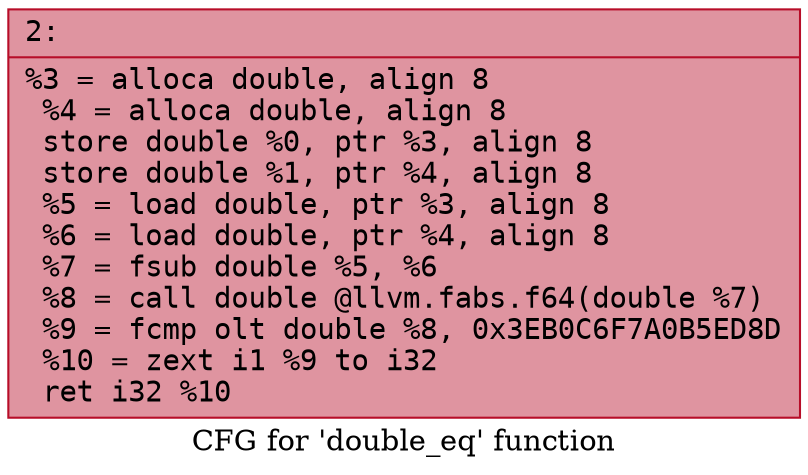 digraph "CFG for 'double_eq' function" {
	label="CFG for 'double_eq' function";

	Node0x600001235f40 [shape=record,color="#b70d28ff", style=filled, fillcolor="#b70d2870" fontname="Courier",label="{2:\l|  %3 = alloca double, align 8\l  %4 = alloca double, align 8\l  store double %0, ptr %3, align 8\l  store double %1, ptr %4, align 8\l  %5 = load double, ptr %3, align 8\l  %6 = load double, ptr %4, align 8\l  %7 = fsub double %5, %6\l  %8 = call double @llvm.fabs.f64(double %7)\l  %9 = fcmp olt double %8, 0x3EB0C6F7A0B5ED8D\l  %10 = zext i1 %9 to i32\l  ret i32 %10\l}"];
}
